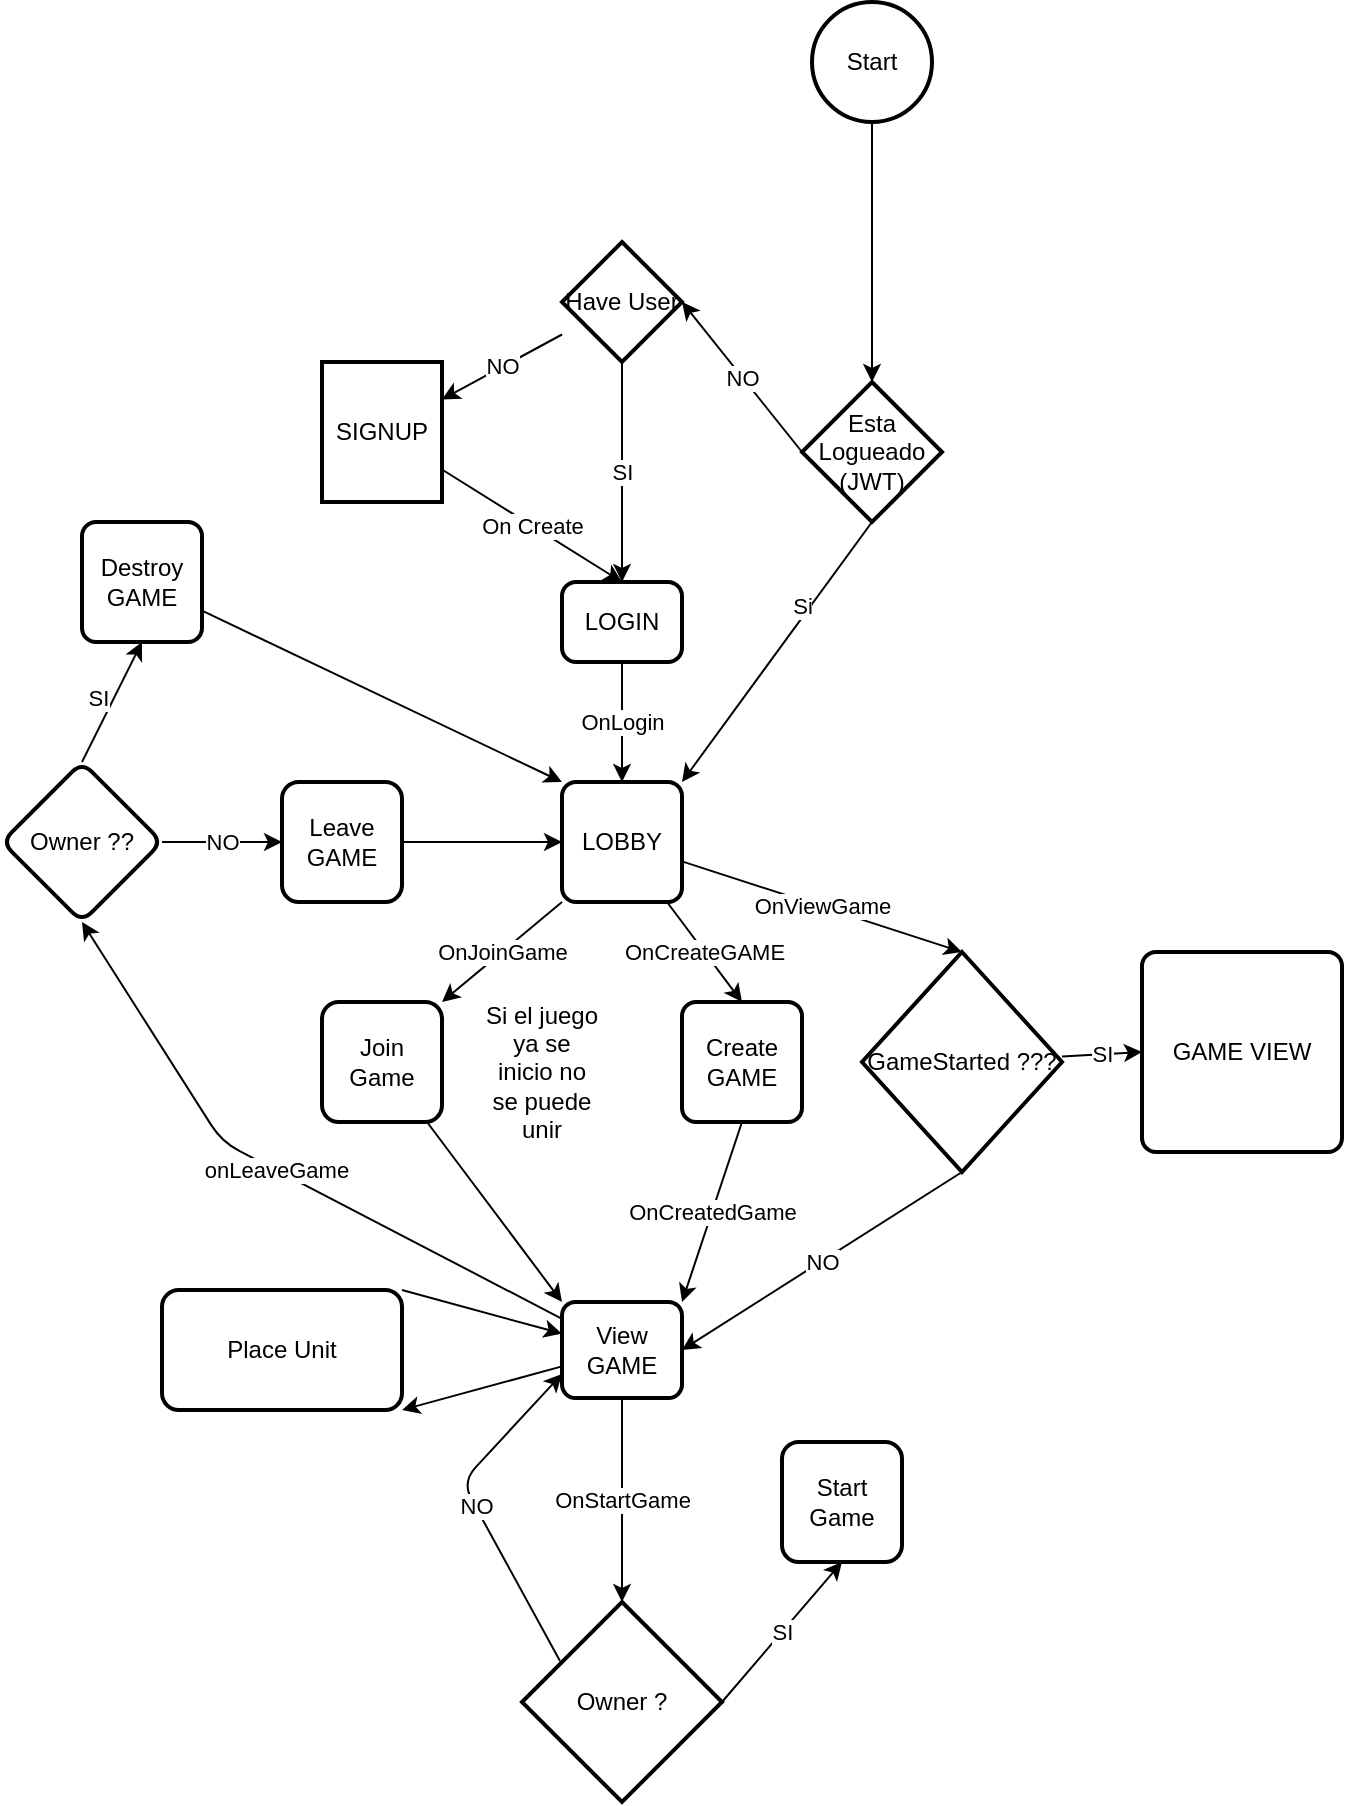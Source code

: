 <mxfile>
    <diagram id="uQ9JkyU3gHfTyEWqaCuj" name="Page-1">
        <mxGraphModel dx="891" dy="342" grid="1" gridSize="10" guides="1" tooltips="1" connect="1" arrows="1" fold="1" page="1" pageScale="1" pageWidth="850" pageHeight="1100" math="0" shadow="0">
            <root>
                <mxCell id="0"/>
                <mxCell id="1" parent="0"/>
                <mxCell id="12" value="OnLogin" style="edgeStyle=none;html=1;" parent="1" source="2" target="11" edge="1">
                    <mxGeometry relative="1" as="geometry"/>
                </mxCell>
                <mxCell id="2" value="LOGIN" style="rounded=1;whiteSpace=wrap;html=1;absoluteArcSize=1;arcSize=14;strokeWidth=2;" parent="1" vertex="1">
                    <mxGeometry x="460" y="340" width="60" height="40" as="geometry"/>
                </mxCell>
                <mxCell id="5" style="edgeStyle=none;html=1;entryX=0.5;entryY=0;entryDx=0;entryDy=0;entryPerimeter=0;" parent="1" source="3" target="43" edge="1">
                    <mxGeometry relative="1" as="geometry"/>
                </mxCell>
                <mxCell id="3" value="Start" style="strokeWidth=2;html=1;shape=mxgraph.flowchart.start_1;whiteSpace=wrap;" parent="1" vertex="1">
                    <mxGeometry x="585" y="50" width="60" height="60" as="geometry"/>
                </mxCell>
                <mxCell id="6" value="SI" style="edgeStyle=none;html=1;entryX=0.5;entryY=0;entryDx=0;entryDy=0;" parent="1" source="4" target="2" edge="1">
                    <mxGeometry relative="1" as="geometry">
                        <mxPoint x="480" y="330" as="targetPoint"/>
                    </mxGeometry>
                </mxCell>
                <mxCell id="9" value="NO" style="edgeStyle=none;html=1;" parent="1" source="4" target="8" edge="1">
                    <mxGeometry relative="1" as="geometry"/>
                </mxCell>
                <mxCell id="4" value="Have User" style="strokeWidth=2;html=1;shape=mxgraph.flowchart.decision;whiteSpace=wrap;" parent="1" vertex="1">
                    <mxGeometry x="460" y="170" width="60" height="60" as="geometry"/>
                </mxCell>
                <mxCell id="10" value="On Create" style="edgeStyle=none;html=1;entryX=0.5;entryY=0;entryDx=0;entryDy=0;" parent="1" source="8" target="2" edge="1">
                    <mxGeometry relative="1" as="geometry"/>
                </mxCell>
                <mxCell id="8" value="SIGNUP" style="whiteSpace=wrap;html=1;strokeWidth=2;" parent="1" vertex="1">
                    <mxGeometry x="340" y="230" width="60" height="70" as="geometry"/>
                </mxCell>
                <mxCell id="14" value="OnCreateGAME" style="edgeStyle=none;html=1;entryX=0.5;entryY=0;entryDx=0;entryDy=0;" parent="1" source="11" target="13" edge="1">
                    <mxGeometry x="0.015" relative="1" as="geometry">
                        <mxPoint as="offset"/>
                    </mxGeometry>
                </mxCell>
                <mxCell id="16" value="OnJoinGame" style="edgeStyle=none;html=1;entryX=1;entryY=0;entryDx=0;entryDy=0;exitX=0;exitY=1;exitDx=0;exitDy=0;" parent="1" source="11" target="15" edge="1">
                    <mxGeometry relative="1" as="geometry">
                        <mxPoint as="offset"/>
                    </mxGeometry>
                </mxCell>
                <mxCell id="20" value="OnViewGame" style="edgeStyle=none;html=1;entryX=0.5;entryY=0;entryDx=0;entryDy=0;entryPerimeter=0;" parent="1" source="11" target="47" edge="1">
                    <mxGeometry relative="1" as="geometry"/>
                </mxCell>
                <mxCell id="11" value="LOBBY" style="rounded=1;whiteSpace=wrap;html=1;absoluteArcSize=1;arcSize=14;strokeWidth=2;" parent="1" vertex="1">
                    <mxGeometry x="460" y="440" width="60" height="60" as="geometry"/>
                </mxCell>
                <mxCell id="22" style="edgeStyle=none;html=1;entryX=0;entryY=0;entryDx=0;entryDy=0;" parent="1" source="15" target="19" edge="1">
                    <mxGeometry relative="1" as="geometry"/>
                </mxCell>
                <mxCell id="15" value="Join Game" style="whiteSpace=wrap;html=1;rounded=1;arcSize=14;strokeWidth=2;" parent="1" vertex="1">
                    <mxGeometry x="340" y="550" width="60" height="60" as="geometry"/>
                </mxCell>
                <mxCell id="21" value="OnCreatedGame" style="edgeStyle=none;html=1;exitX=0.5;exitY=1;exitDx=0;exitDy=0;entryX=1;entryY=0;entryDx=0;entryDy=0;" parent="1" source="13" target="19" edge="1">
                    <mxGeometry relative="1" as="geometry"/>
                </mxCell>
                <mxCell id="13" value="Create GAME" style="rounded=1;whiteSpace=wrap;html=1;absoluteArcSize=1;arcSize=14;strokeWidth=2;" parent="1" vertex="1">
                    <mxGeometry x="520" y="550" width="60" height="60" as="geometry"/>
                </mxCell>
                <mxCell id="24" value="onLeaveGame" style="edgeStyle=none;html=1;entryX=0.5;entryY=1;entryDx=0;entryDy=0;" parent="1" source="19" target="26" edge="1">
                    <mxGeometry x="-0.001" relative="1" as="geometry">
                        <Array as="points">
                            <mxPoint x="290" y="620"/>
                        </Array>
                        <mxPoint as="offset"/>
                    </mxGeometry>
                </mxCell>
                <mxCell id="37" value="OnStartGame" style="edgeStyle=none;html=1;entryX=0.5;entryY=0;entryDx=0;entryDy=0;entryPerimeter=0;" parent="1" source="19" target="39" edge="1">
                    <mxGeometry relative="1" as="geometry"/>
                </mxCell>
                <mxCell id="53" value="" style="edgeStyle=none;html=1;entryX=1;entryY=1;entryDx=0;entryDy=0;" edge="1" parent="1" source="19" target="52">
                    <mxGeometry relative="1" as="geometry"/>
                </mxCell>
                <mxCell id="19" value="View GAME" style="whiteSpace=wrap;html=1;rounded=1;arcSize=14;strokeWidth=2;" parent="1" vertex="1">
                    <mxGeometry x="460" y="700" width="60" height="48" as="geometry"/>
                </mxCell>
                <mxCell id="27" value="" style="edgeStyle=none;html=1;entryX=0;entryY=0.5;entryDx=0;entryDy=0;" parent="1" source="23" target="11" edge="1">
                    <mxGeometry relative="1" as="geometry"/>
                </mxCell>
                <mxCell id="23" value="Leave GAME" style="whiteSpace=wrap;html=1;rounded=1;arcSize=14;strokeWidth=2;" parent="1" vertex="1">
                    <mxGeometry x="320" y="440" width="60" height="60" as="geometry"/>
                </mxCell>
                <mxCell id="28" value="NO" style="edgeStyle=none;html=1;entryX=0;entryY=0.5;entryDx=0;entryDy=0;exitX=1;exitY=0.5;exitDx=0;exitDy=0;" parent="1" source="26" target="23" edge="1">
                    <mxGeometry relative="1" as="geometry">
                        <mxPoint x="237" y="577" as="sourcePoint"/>
                        <Array as="points"/>
                    </mxGeometry>
                </mxCell>
                <mxCell id="31" value="SI" style="edgeStyle=none;html=1;entryX=0.5;entryY=1;entryDx=0;entryDy=0;exitX=0.5;exitY=0;exitDx=0;exitDy=0;" parent="1" source="26" target="32" edge="1">
                    <mxGeometry x="-0.017" y="7" relative="1" as="geometry">
                        <mxPoint x="350" y="450" as="targetPoint"/>
                        <Array as="points"/>
                        <mxPoint y="1" as="offset"/>
                    </mxGeometry>
                </mxCell>
                <mxCell id="26" value="Owner ??" style="rhombus;whiteSpace=wrap;html=1;rounded=1;arcSize=14;strokeWidth=2;" parent="1" vertex="1">
                    <mxGeometry x="180" y="430" width="80" height="80" as="geometry"/>
                </mxCell>
                <mxCell id="33" style="edgeStyle=none;html=1;entryX=0;entryY=0;entryDx=0;entryDy=0;" parent="1" source="32" target="11" edge="1">
                    <mxGeometry relative="1" as="geometry"/>
                </mxCell>
                <mxCell id="32" value="Destroy GAME" style="rounded=1;whiteSpace=wrap;html=1;absoluteArcSize=1;arcSize=14;strokeWidth=2;" parent="1" vertex="1">
                    <mxGeometry x="220" y="310" width="60" height="60" as="geometry"/>
                </mxCell>
                <mxCell id="35" value="Start Game" style="whiteSpace=wrap;html=1;rounded=1;arcSize=14;strokeWidth=2;" parent="1" vertex="1">
                    <mxGeometry x="570" y="770" width="60" height="60" as="geometry"/>
                </mxCell>
                <mxCell id="41" value="NO" style="edgeStyle=none;html=1;entryX=0;entryY=0.75;entryDx=0;entryDy=0;exitX=0.19;exitY=0.295;exitDx=0;exitDy=0;exitPerimeter=0;" parent="1" source="39" target="19" edge="1">
                    <mxGeometry relative="1" as="geometry">
                        <Array as="points">
                            <mxPoint x="410" y="790"/>
                        </Array>
                    </mxGeometry>
                </mxCell>
                <mxCell id="42" value="SI" style="edgeStyle=none;html=1;entryX=0.5;entryY=1;entryDx=0;entryDy=0;exitX=1;exitY=0.5;exitDx=0;exitDy=0;exitPerimeter=0;" parent="1" source="39" target="35" edge="1">
                    <mxGeometry relative="1" as="geometry"/>
                </mxCell>
                <mxCell id="39" value="Owner ?" style="strokeWidth=2;html=1;shape=mxgraph.flowchart.decision;whiteSpace=wrap;" parent="1" vertex="1">
                    <mxGeometry x="440" y="850" width="100" height="100" as="geometry"/>
                </mxCell>
                <mxCell id="44" style="edgeStyle=none;html=1;entryX=1;entryY=0;entryDx=0;entryDy=0;exitX=0.5;exitY=1;exitDx=0;exitDy=0;exitPerimeter=0;" parent="1" source="43" target="11" edge="1">
                    <mxGeometry relative="1" as="geometry"/>
                </mxCell>
                <mxCell id="46" value="Si" style="edgeLabel;html=1;align=center;verticalAlign=middle;resizable=0;points=[];" parent="44" vertex="1" connectable="0">
                    <mxGeometry x="-0.312" y="-3" relative="1" as="geometry">
                        <mxPoint y="-1" as="offset"/>
                    </mxGeometry>
                </mxCell>
                <mxCell id="45" value="NO" style="edgeStyle=none;html=1;entryX=1;entryY=0.5;entryDx=0;entryDy=0;entryPerimeter=0;exitX=0;exitY=0.5;exitDx=0;exitDy=0;exitPerimeter=0;" parent="1" source="43" target="4" edge="1">
                    <mxGeometry relative="1" as="geometry">
                        <mxPoint x="580" y="247" as="sourcePoint"/>
                    </mxGeometry>
                </mxCell>
                <mxCell id="43" value="Esta Logueado (JWT)" style="strokeWidth=2;html=1;shape=mxgraph.flowchart.decision;whiteSpace=wrap;" parent="1" vertex="1">
                    <mxGeometry x="580" y="240" width="70" height="70" as="geometry"/>
                </mxCell>
                <mxCell id="48" value="NO" style="edgeStyle=none;html=1;entryX=1;entryY=0.5;entryDx=0;entryDy=0;exitX=0.5;exitY=1;exitDx=0;exitDy=0;exitPerimeter=0;" parent="1" source="47" target="19" edge="1">
                    <mxGeometry relative="1" as="geometry">
                        <mxPoint x="490" y="660" as="sourcePoint"/>
                    </mxGeometry>
                </mxCell>
                <mxCell id="50" value="SI" style="edgeStyle=none;html=1;entryX=0;entryY=0.5;entryDx=0;entryDy=0;" parent="1" source="47" target="49" edge="1">
                    <mxGeometry relative="1" as="geometry"/>
                </mxCell>
                <mxCell id="47" value="GameStarted ???" style="strokeWidth=2;html=1;shape=mxgraph.flowchart.decision;whiteSpace=wrap;" parent="1" vertex="1">
                    <mxGeometry x="610" y="525" width="100" height="110" as="geometry"/>
                </mxCell>
                <mxCell id="49" value="GAME VIEW" style="rounded=1;whiteSpace=wrap;html=1;absoluteArcSize=1;arcSize=14;strokeWidth=2;" parent="1" vertex="1">
                    <mxGeometry x="750" y="525" width="100" height="100" as="geometry"/>
                </mxCell>
                <mxCell id="51" value="Si el juego ya se inicio no se puede unir" style="text;html=1;strokeColor=none;fillColor=none;align=center;verticalAlign=middle;whiteSpace=wrap;rounded=0;perimeterSpacing=2;" parent="1" vertex="1">
                    <mxGeometry x="420" y="560" width="60" height="50" as="geometry"/>
                </mxCell>
                <mxCell id="54" value="" style="edgeStyle=none;html=1;exitX=1;exitY=0;exitDx=0;exitDy=0;" edge="1" parent="1" source="52" target="19">
                    <mxGeometry relative="1" as="geometry"/>
                </mxCell>
                <mxCell id="52" value="Place Unit" style="whiteSpace=wrap;html=1;rounded=1;arcSize=14;strokeWidth=2;" vertex="1" parent="1">
                    <mxGeometry x="260" y="694" width="120" height="60" as="geometry"/>
                </mxCell>
            </root>
        </mxGraphModel>
    </diagram>
</mxfile>